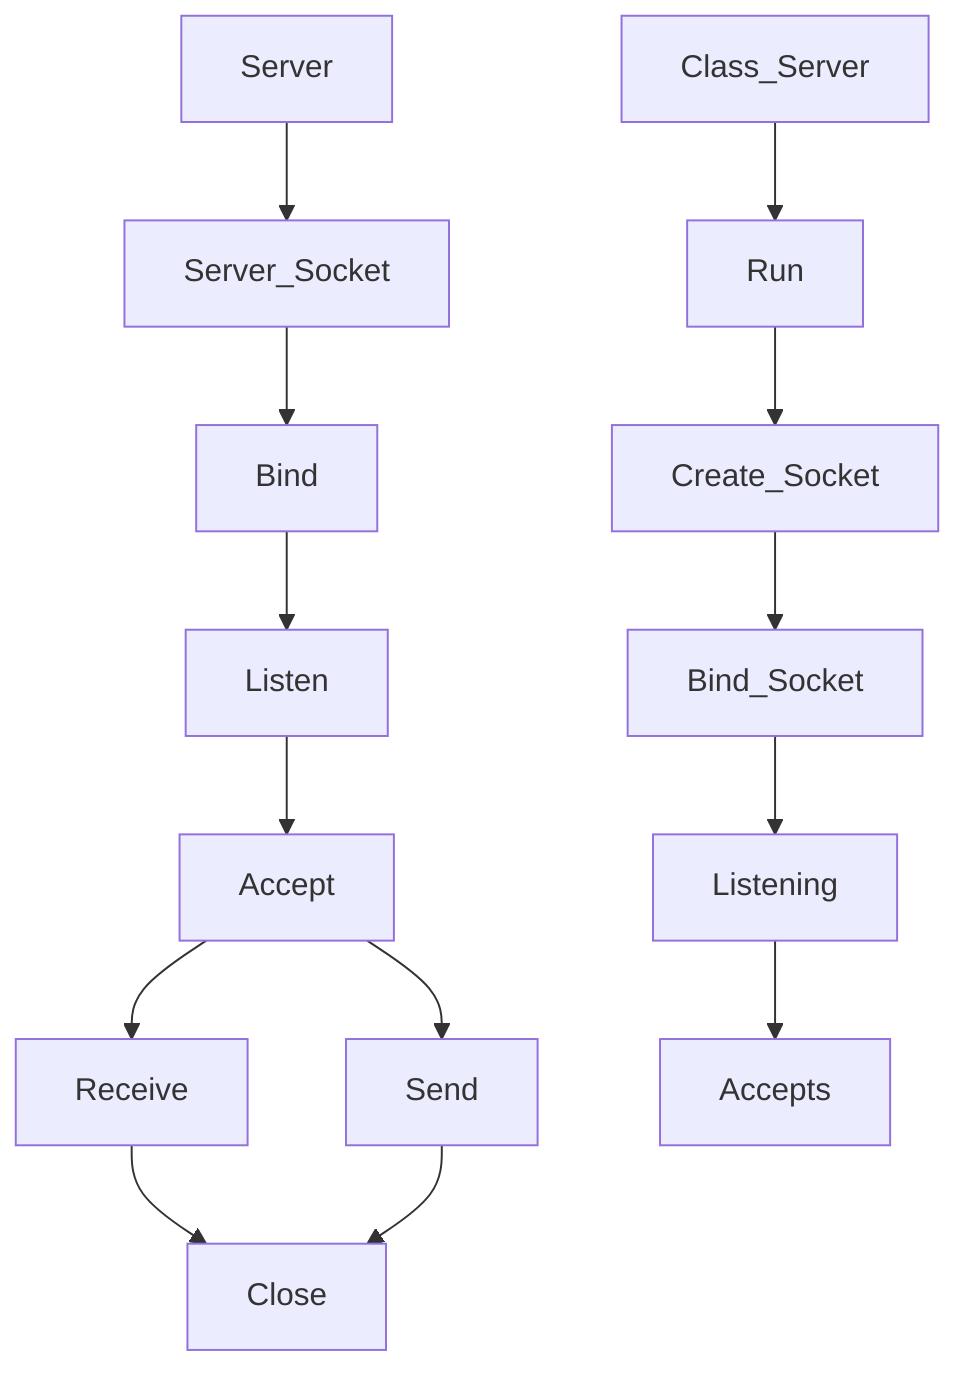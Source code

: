 graph TD;
Server-->Server_Socket;
Server_Socket-->Bind;
Bind-->Listen;
Listen-->Accept;
Accept-->Receive;
Accept-->Send;
Receive-->Close;
Send-->Close;

Class_Server;
Class_Server-->Run;
Run-->Create_Socket;
Create_Socket-->Bind_Socket;
Bind_Socket-->Listening;
Listening-->Accepts;